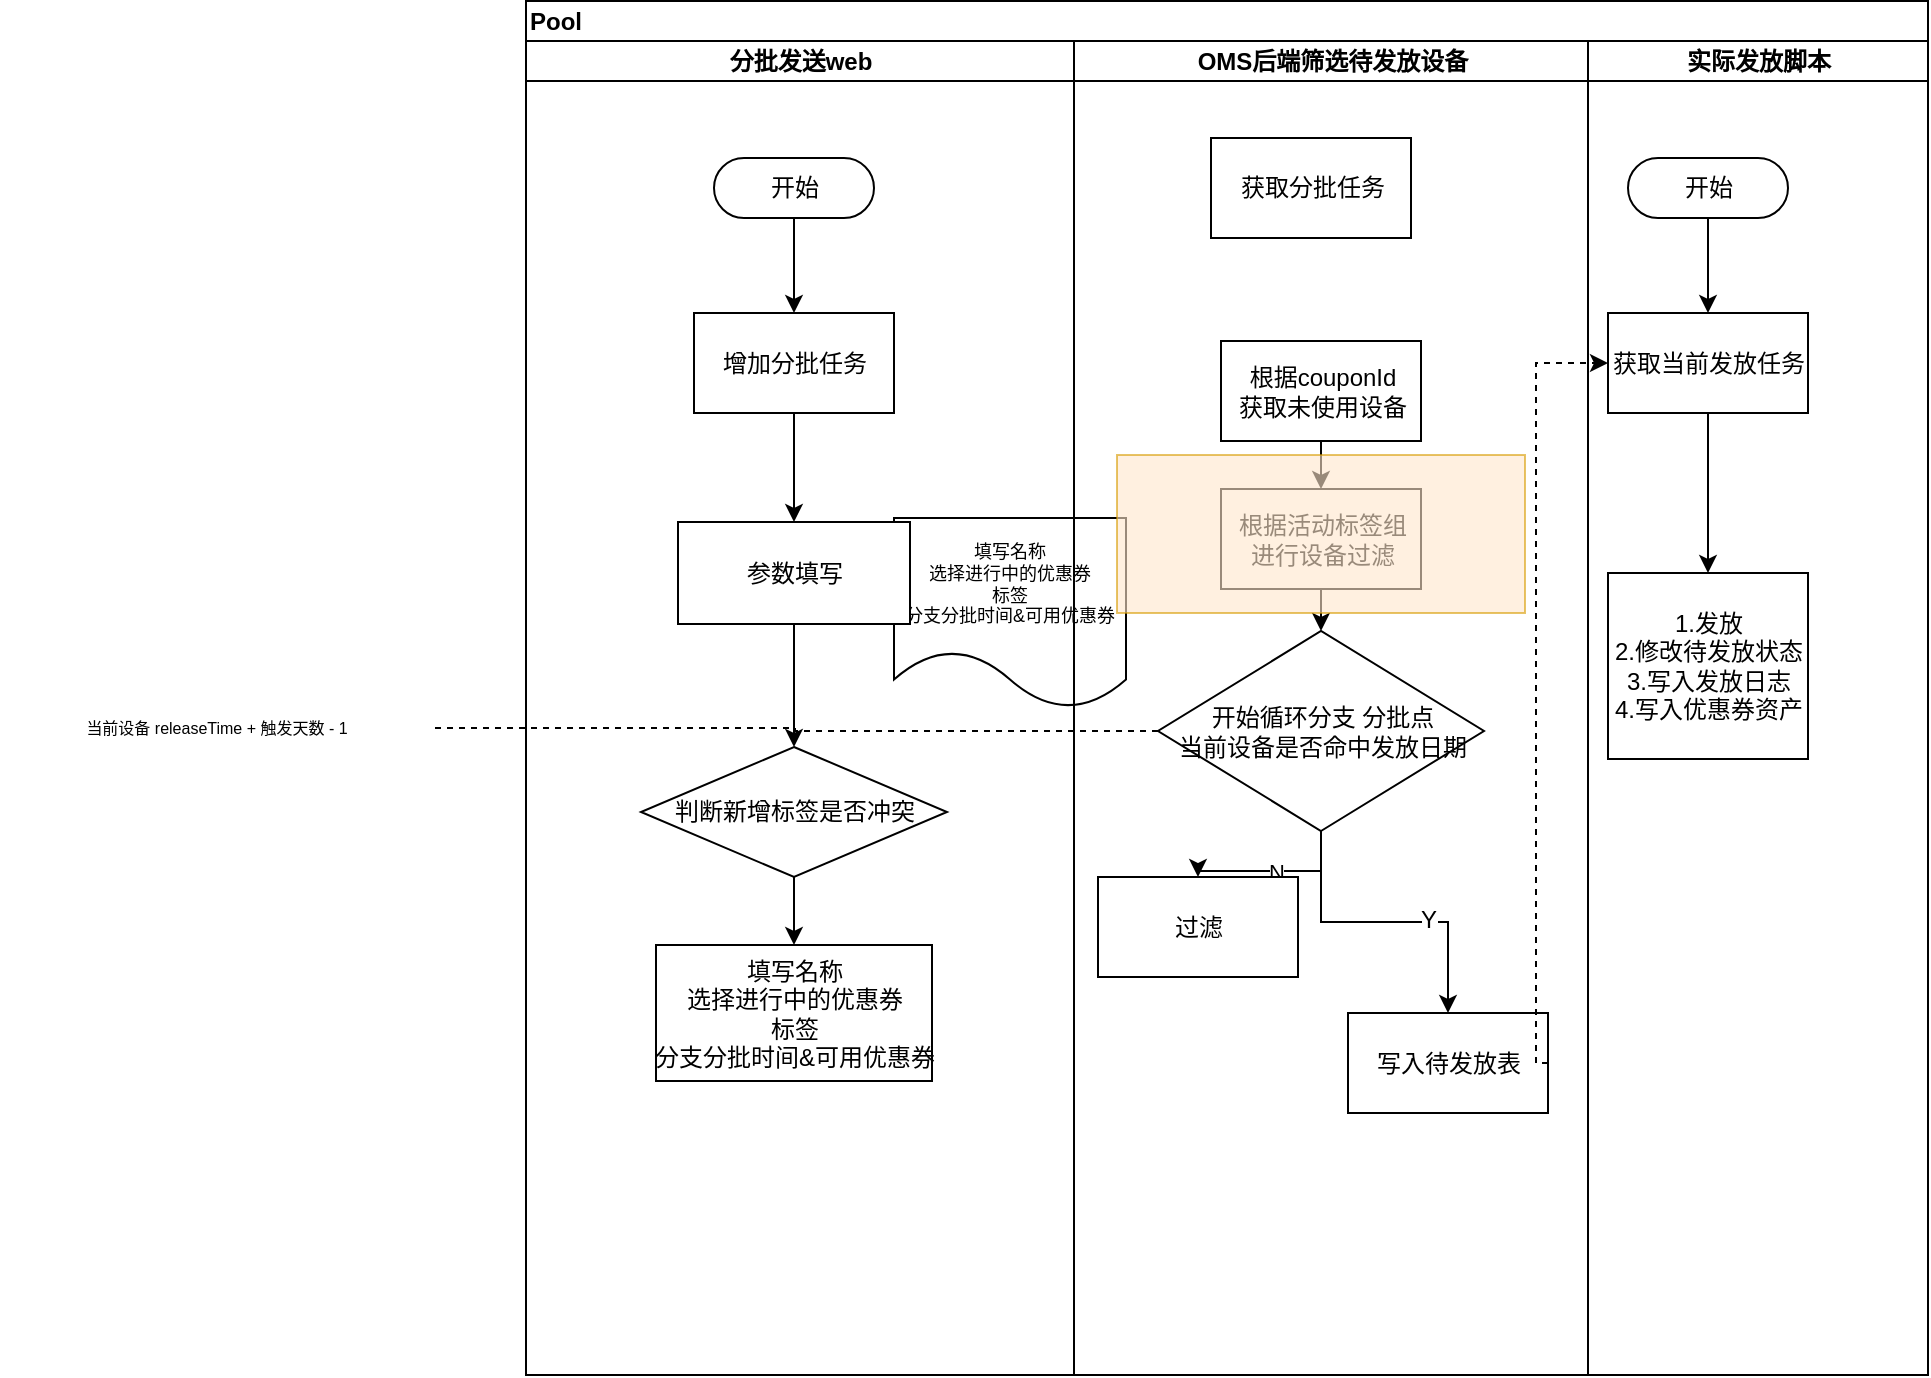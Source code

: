 <mxfile version="11.0.7" type="github"><diagram id="1Uks4rXL4dTz_hB3k0oI" name="赠送流程"><mxGraphModel dx="2012" dy="645" grid="0" gridSize="10" guides="1" tooltips="1" connect="1" arrows="1" fold="1" page="1" pageScale="1" pageWidth="827" pageHeight="1169" math="0" shadow="0"><root><mxCell id="0"/><mxCell id="1" parent="0"/><mxCell id="1NSMPgPq7o7XclI2195f-1" value="Pool" style="swimlane;html=1;childLayout=stackLayout;resizeParent=1;resizeParentMax=0;startSize=20;shadow=0;glass=0;align=left;" vertex="1" parent="1"><mxGeometry x="116" y="170.5" width="701" height="687" as="geometry"/></mxCell><mxCell id="1NSMPgPq7o7XclI2195f-3" value="分批发送web" style="swimlane;html=1;startSize=20;" vertex="1" parent="1NSMPgPq7o7XclI2195f-1"><mxGeometry y="20" width="274" height="667" as="geometry"/></mxCell><mxCell id="1NSMPgPq7o7XclI2195f-44" style="edgeStyle=orthogonalEdgeStyle;rounded=0;orthogonalLoop=1;jettySize=auto;html=1;entryX=0.5;entryY=0;entryDx=0;entryDy=0;startArrow=none;startFill=0;endArrow=classic;endFill=1;strokeColor=#000000;" edge="1" parent="1NSMPgPq7o7XclI2195f-3" source="1NSMPgPq7o7XclI2195f-39" target="1NSMPgPq7o7XclI2195f-43"><mxGeometry relative="1" as="geometry"/></mxCell><mxCell id="1NSMPgPq7o7XclI2195f-39" value="开始" style="html=1;dashed=0;whitespace=wrap;shape=mxgraph.dfd.start;shadow=0;glass=0;align=center;flipV=1;" vertex="1" parent="1NSMPgPq7o7XclI2195f-3"><mxGeometry x="94" y="58.5" width="80" height="30" as="geometry"/></mxCell><mxCell id="1NSMPgPq7o7XclI2195f-61" style="edgeStyle=orthogonalEdgeStyle;rounded=0;orthogonalLoop=1;jettySize=auto;html=1;startArrow=none;startFill=0;endArrow=classic;endFill=1;strokeColor=#000000;" edge="1" parent="1NSMPgPq7o7XclI2195f-3" source="1NSMPgPq7o7XclI2195f-43" target="1NSMPgPq7o7XclI2195f-60"><mxGeometry relative="1" as="geometry"/></mxCell><mxCell id="1NSMPgPq7o7XclI2195f-43" value="增加分批任务" style="html=1;dashed=0;whitespace=wrap;shadow=0;glass=0;align=center;flipV=1;" vertex="1" parent="1NSMPgPq7o7XclI2195f-3"><mxGeometry x="84" y="136" width="100" height="50" as="geometry"/></mxCell><mxCell id="1NSMPgPq7o7XclI2195f-67" style="edgeStyle=orthogonalEdgeStyle;rounded=0;orthogonalLoop=1;jettySize=auto;html=1;startArrow=none;startFill=0;endArrow=classic;endFill=1;strokeColor=#000000;" edge="1" parent="1NSMPgPq7o7XclI2195f-3" source="1NSMPgPq7o7XclI2195f-59" target="1NSMPgPq7o7XclI2195f-66"><mxGeometry relative="1" as="geometry"/></mxCell><mxCell id="1NSMPgPq7o7XclI2195f-59" value="判断新增标签是否冲突" style="shape=rhombus;html=1;dashed=0;whitespace=wrap;perimeter=rhombusPerimeter;shadow=0;glass=0;align=center;" vertex="1" parent="1NSMPgPq7o7XclI2195f-3"><mxGeometry x="57.5" y="353" width="153" height="65" as="geometry"/></mxCell><mxCell id="1NSMPgPq7o7XclI2195f-62" style="edgeStyle=orthogonalEdgeStyle;rounded=0;orthogonalLoop=1;jettySize=auto;html=1;startArrow=none;startFill=0;endArrow=classic;endFill=1;strokeColor=#000000;" edge="1" parent="1NSMPgPq7o7XclI2195f-3" source="1NSMPgPq7o7XclI2195f-60" target="1NSMPgPq7o7XclI2195f-59"><mxGeometry relative="1" as="geometry"/></mxCell><mxCell id="1NSMPgPq7o7XclI2195f-66" value="填写名称&lt;br&gt;选择进行中的优惠券&lt;br&gt;标签&lt;br&gt;分支分批时间&amp;amp;可用优惠券" style="html=1;dashed=0;whitespace=wrap;shadow=0;glass=0;align=center;flipV=1;" vertex="1" parent="1NSMPgPq7o7XclI2195f-3"><mxGeometry x="65" y="452" width="138" height="68" as="geometry"/></mxCell><mxCell id="1NSMPgPq7o7XclI2195f-68" value="填写名称&lt;br style=&quot;font-size: 9px;&quot;&gt;选择进行中的优惠券&lt;br style=&quot;font-size: 9px;&quot;&gt;标签&lt;br style=&quot;font-size: 9px;&quot;&gt;分支分批时间&amp;amp;可用优惠券" style="shape=document;whiteSpace=wrap;html=1;boundedLbl=1;dashed=0;flipH=1;shadow=0;glass=0;align=center;fontSize=9;" vertex="1" parent="1NSMPgPq7o7XclI2195f-3"><mxGeometry x="184" y="238.5" width="116" height="95" as="geometry"/></mxCell><mxCell id="1NSMPgPq7o7XclI2195f-60" value="参数填写" style="html=1;dashed=0;whitespace=wrap;shadow=0;glass=0;align=center;flipV=1;" vertex="1" parent="1NSMPgPq7o7XclI2195f-3"><mxGeometry x="76" y="240.5" width="116" height="51" as="geometry"/></mxCell><mxCell id="1NSMPgPq7o7XclI2195f-2" value="OMS后端筛选待发放设备" style="swimlane;html=1;startSize=20;" vertex="1" parent="1NSMPgPq7o7XclI2195f-1"><mxGeometry x="274" y="20" width="257" height="667" as="geometry"/></mxCell><mxCell id="1NSMPgPq7o7XclI2195f-13" value="" style="edgeStyle=orthogonalEdgeStyle;rounded=0;orthogonalLoop=1;jettySize=auto;html=1;" edge="1" parent="1NSMPgPq7o7XclI2195f-2" source="1NSMPgPq7o7XclI2195f-10" target="1NSMPgPq7o7XclI2195f-12"><mxGeometry relative="1" as="geometry"/></mxCell><mxCell id="1NSMPgPq7o7XclI2195f-10" value="根据couponId&lt;br&gt;获取未使用设备" style="html=1;dashed=0;whitespace=wrap;shadow=0;glass=0;align=center;flipV=1;" vertex="1" parent="1NSMPgPq7o7XclI2195f-2"><mxGeometry x="73.5" y="150" width="100" height="50" as="geometry"/></mxCell><mxCell id="1NSMPgPq7o7XclI2195f-15" value="" style="edgeStyle=orthogonalEdgeStyle;rounded=0;orthogonalLoop=1;jettySize=auto;html=1;" edge="1" parent="1NSMPgPq7o7XclI2195f-2" source="1NSMPgPq7o7XclI2195f-12" target="1NSMPgPq7o7XclI2195f-20"><mxGeometry relative="1" as="geometry"><mxPoint x="123.5" y="353.5" as="targetPoint"/></mxGeometry></mxCell><mxCell id="1NSMPgPq7o7XclI2195f-12" value="根据活动标签组&lt;br&gt;进行设备过滤" style="html=1;dashed=0;whitespace=wrap;shadow=0;glass=0;align=center;flipV=1;" vertex="1" parent="1NSMPgPq7o7XclI2195f-2"><mxGeometry x="73.5" y="224" width="100" height="50" as="geometry"/></mxCell><mxCell id="1NSMPgPq7o7XclI2195f-31" value="N" style="edgeStyle=orthogonalEdgeStyle;rounded=0;orthogonalLoop=1;jettySize=auto;html=1;" edge="1" parent="1NSMPgPq7o7XclI2195f-2" source="1NSMPgPq7o7XclI2195f-20" target="1NSMPgPq7o7XclI2195f-30"><mxGeometry relative="1" as="geometry"/></mxCell><mxCell id="1NSMPgPq7o7XclI2195f-20" value="开始循环分支&amp;nbsp;分批点&lt;br&gt;当前设备是否命中发放日期" style="shape=rhombus;html=1;dashed=0;whitespace=wrap;perimeter=rhombusPerimeter;shadow=0;glass=0;align=center;flipV=1;" vertex="1" parent="1NSMPgPq7o7XclI2195f-2"><mxGeometry x="42" y="295" width="163" height="100" as="geometry"/></mxCell><mxCell id="1NSMPgPq7o7XclI2195f-30" value="过滤" style="html=1;dashed=0;whitespace=wrap;shadow=0;glass=0;align=center;flipV=1;" vertex="1" parent="1NSMPgPq7o7XclI2195f-2"><mxGeometry x="12" y="418" width="100" height="50" as="geometry"/></mxCell><mxCell id="1NSMPgPq7o7XclI2195f-33" value="写入待发放表" style="html=1;dashed=0;whitespace=wrap;shadow=0;glass=0;align=center;flipV=1;" vertex="1" parent="1NSMPgPq7o7XclI2195f-2"><mxGeometry x="137" y="486" width="100" height="50" as="geometry"/></mxCell><mxCell id="1NSMPgPq7o7XclI2195f-32" style="edgeStyle=orthogonalEdgeStyle;rounded=0;orthogonalLoop=1;jettySize=auto;html=1;entryX=0.5;entryY=0;entryDx=0;entryDy=0;" edge="1" parent="1NSMPgPq7o7XclI2195f-2" source="1NSMPgPq7o7XclI2195f-20" target="1NSMPgPq7o7XclI2195f-33"><mxGeometry relative="1" as="geometry"><mxPoint x="193.167" y="487.667" as="targetPoint"/></mxGeometry></mxCell><mxCell id="1NSMPgPq7o7XclI2195f-36" value="Y" style="text;html=1;resizable=0;points=[];align=center;verticalAlign=middle;labelBackgroundColor=#ffffff;" vertex="1" connectable="0" parent="1NSMPgPq7o7XclI2195f-32"><mxGeometry x="0.284" y="1" relative="1" as="geometry"><mxPoint as="offset"/></mxGeometry></mxCell><mxCell id="1NSMPgPq7o7XclI2195f-16" value="" style="html=1;dashed=0;whitespace=wrap;shadow=0;glass=0;align=center;fillColor=#ffe6cc;strokeColor=#d79b00;opacity=60;" vertex="1" parent="1NSMPgPq7o7XclI2195f-2"><mxGeometry x="21.5" y="207" width="204" height="79" as="geometry"/></mxCell><mxCell id="1NSMPgPq7o7XclI2195f-57" value="获取分批任务" style="html=1;dashed=0;whitespace=wrap;shadow=0;glass=0;align=center;flipV=1;" vertex="1" parent="1NSMPgPq7o7XclI2195f-2"><mxGeometry x="68.5" y="48.5" width="100" height="50" as="geometry"/></mxCell><mxCell id="1NSMPgPq7o7XclI2195f-50" value="实际发放脚本" style="swimlane;html=1;startSize=20;" vertex="1" parent="1NSMPgPq7o7XclI2195f-1"><mxGeometry x="531" y="20" width="170" height="667" as="geometry"/></mxCell><mxCell id="1NSMPgPq7o7XclI2195f-51" style="edgeStyle=orthogonalEdgeStyle;rounded=0;orthogonalLoop=1;jettySize=auto;html=1;entryX=0.5;entryY=0;entryDx=0;entryDy=0;startArrow=none;startFill=0;endArrow=classic;endFill=1;strokeColor=#000000;" edge="1" parent="1NSMPgPq7o7XclI2195f-50" source="1NSMPgPq7o7XclI2195f-52" target="1NSMPgPq7o7XclI2195f-54"><mxGeometry relative="1" as="geometry"/></mxCell><mxCell id="1NSMPgPq7o7XclI2195f-52" value="开始" style="html=1;dashed=0;whitespace=wrap;shape=mxgraph.dfd.start;shadow=0;glass=0;align=center;flipV=1;" vertex="1" parent="1NSMPgPq7o7XclI2195f-50"><mxGeometry x="20" y="58.5" width="80" height="30" as="geometry"/></mxCell><mxCell id="1NSMPgPq7o7XclI2195f-53" value="" style="edgeStyle=orthogonalEdgeStyle;rounded=0;orthogonalLoop=1;jettySize=auto;html=1;startArrow=none;startFill=0;endArrow=classic;endFill=1;strokeColor=#000000;" edge="1" parent="1NSMPgPq7o7XclI2195f-50" source="1NSMPgPq7o7XclI2195f-54" target="1NSMPgPq7o7XclI2195f-55"><mxGeometry relative="1" as="geometry"/></mxCell><mxCell id="1NSMPgPq7o7XclI2195f-54" value="获取当前发放任务" style="html=1;dashed=0;whitespace=wrap;shadow=0;glass=0;align=center;flipV=1;" vertex="1" parent="1NSMPgPq7o7XclI2195f-50"><mxGeometry x="10" y="136" width="100" height="50" as="geometry"/></mxCell><mxCell id="1NSMPgPq7o7XclI2195f-55" value="1.发放&lt;br&gt;2.修改待发放状态&lt;br&gt;3.写入发放日志&lt;br&gt;4.写入优惠券资产" style="html=1;dashed=0;whitespace=wrap;shadow=0;glass=0;align=center;flipV=1;" vertex="1" parent="1NSMPgPq7o7XclI2195f-50"><mxGeometry x="10" y="266" width="100" height="93" as="geometry"/></mxCell><mxCell id="1NSMPgPq7o7XclI2195f-45" style="edgeStyle=orthogonalEdgeStyle;rounded=0;orthogonalLoop=1;jettySize=auto;html=1;entryX=0;entryY=0.5;entryDx=0;entryDy=0;startArrow=none;startFill=0;endArrow=classic;endFill=1;strokeColor=#000000;dashed=1;exitX=1;exitY=0.5;exitDx=0;exitDy=0;" edge="1" parent="1NSMPgPq7o7XclI2195f-1" source="1NSMPgPq7o7XclI2195f-33" target="1NSMPgPq7o7XclI2195f-54"><mxGeometry relative="1" as="geometry"><Array as="points"><mxPoint x="505" y="181"/></Array></mxGeometry></mxCell><mxCell id="1NSMPgPq7o7XclI2195f-41" value="当前设备&amp;nbsp;releaseTime +&amp;nbsp;触发天数 - 1" style="text;strokeColor=none;fillColor=none;html=1;fontSize=8;fontStyle=0;verticalAlign=middle;align=center;shadow=0;glass=0;" vertex="1" parent="1"><mxGeometry x="-147" y="514" width="216" height="40" as="geometry"/></mxCell><mxCell id="1NSMPgPq7o7XclI2195f-63" style="edgeStyle=orthogonalEdgeStyle;rounded=0;orthogonalLoop=1;jettySize=auto;html=1;strokeColor=#000000;dashed=1;startArrow=none;startFill=0;endArrow=none;endFill=0;" edge="1" parent="1" source="1NSMPgPq7o7XclI2195f-20" target="1NSMPgPq7o7XclI2195f-41"><mxGeometry relative="1" as="geometry"><mxPoint x="419.272" y="534.167" as="sourcePoint"/><mxPoint x="68.833" y="534.167" as="targetPoint"/></mxGeometry></mxCell></root></mxGraphModel></diagram><diagram id="PbtDQtE9Y6Dk6RRHq56a" name="开发时间管理"><mxGraphModel dx="1422" dy="774" grid="1" gridSize="10" guides="1" tooltips="1" connect="1" arrows="1" fold="1" page="1" pageScale="1" pageWidth="827" pageHeight="1169" math="0" shadow="0"><root><mxCell id="2AQjFSg97HQOMe6IwAkB-0"/><mxCell id="2AQjFSg97HQOMe6IwAkB-1" parent="2AQjFSg97HQOMe6IwAkB-0"/><mxCell id="2AQjFSg97HQOMe6IwAkB-2" value="分批赠送优惠券" style="swimlane;childLayout=stackLayout;horizontal=1;fillColor=none;horizontalStack=1;resizeParent=1;resizeParentMax=0;resizeLast=0;collapsible=0;strokeColor=none;stackBorder=10;stackSpacing=-12;resizable=1;align=center;points=[];fontColor=#000000;shadow=0;glass=0;" vertex="1" parent="2AQjFSg97HQOMe6IwAkB-1"><mxGeometry x="10" y="350" width="768" height="130" as="geometry"/></mxCell><mxCell id="2AQjFSg97HQOMe6IwAkB-3" value="技术审核&#10;8/1" style="shape=step;perimeter=stepPerimeter;fixedSize=1;points=[];" vertex="1" parent="2AQjFSg97HQOMe6IwAkB-2"><mxGeometry x="10" y="33" width="120" height="87" as="geometry"/></mxCell><mxCell id="2AQjFSg97HQOMe6IwAkB-4" value="web接口开发&#10;文档&#10;本地测试&#10;8/9" style="shape=step;perimeter=stepPerimeter;fixedSize=1;points=[];" vertex="1" parent="2AQjFSg97HQOMe6IwAkB-2"><mxGeometry x="118" y="33" width="232" height="87" as="geometry"/></mxCell><mxCell id="2AQjFSg97HQOMe6IwAkB-6" value="后端逻辑编写&#10;脚本&#10;8/16" style="shape=step;perimeter=stepPerimeter;fixedSize=1;points=[];" vertex="1" parent="2AQjFSg97HQOMe6IwAkB-2"><mxGeometry x="338" y="33" width="100" height="87" as="geometry"/></mxCell><mxCell id="2AQjFSg97HQOMe6IwAkB-5" value="前后端联调&#10;8/23" style="shape=step;perimeter=stepPerimeter;fixedSize=1;points=[];" vertex="1" parent="2AQjFSg97HQOMe6IwAkB-2"><mxGeometry x="426" y="33" width="100" height="87" as="geometry"/></mxCell><mxCell id="2AQjFSg97HQOMe6IwAkB-7" value="dev&amp;uat测试&amp;数据验证&#10;&#10;8/28" style="shape=step;perimeter=stepPerimeter;fixedSize=1;points=[];" vertex="1" parent="2AQjFSg97HQOMe6IwAkB-2"><mxGeometry x="514" y="33" width="156" height="87" as="geometry"/></mxCell><mxCell id="2AQjFSg97HQOMe6IwAkB-8" value="上线生产环境&#10;8/29" style="shape=step;perimeter=stepPerimeter;fixedSize=1;points=[];" vertex="1" parent="2AQjFSg97HQOMe6IwAkB-2"><mxGeometry x="658" y="33" width="100" height="87" as="geometry"/></mxCell></root></mxGraphModel></diagram></mxfile>